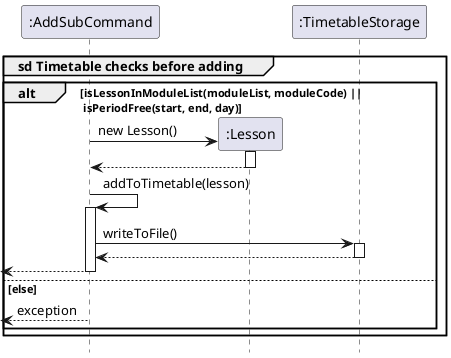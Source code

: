 @startuml
'https://plantuml.com/sequence-diagram

participant ":AddSubCommand" as subCommand
participant ":Lesson" as lesson
participant ":TimetableStorage" as storage

hide footbox

group sd Timetable checks before adding


alt isLessonInModuleList(moduleList, moduleCode) || \n isPeriodFree(start, end, day)
create lesson
subCommand -> lesson : new Lesson()
activate lesson
lesson --> subCommand
deactivate lesson


subCommand -> subCommand : addToTimetable(lesson)
activate subCommand
subCommand -> storage : writeToFile()
activate storage
storage --> subCommand
deactivate storage
subCommand -->[
deactivate subCommand

else else

subCommand -->[ : exception

end
end
@enduml